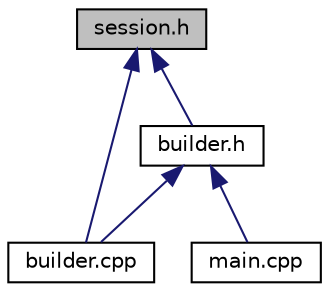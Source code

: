 digraph "session.h"
{
  edge [fontname="Helvetica",fontsize="10",labelfontname="Helvetica",labelfontsize="10"];
  node [fontname="Helvetica",fontsize="10",shape=record];
  Node60 [label="session.h",height=0.2,width=0.4,color="black", fillcolor="grey75", style="filled", fontcolor="black"];
  Node60 -> Node61 [dir="back",color="midnightblue",fontsize="10",style="solid",fontname="Helvetica"];
  Node61 [label="builder.h",height=0.2,width=0.4,color="black", fillcolor="white", style="filled",URL="$builder_8h.html"];
  Node61 -> Node62 [dir="back",color="midnightblue",fontsize="10",style="solid",fontname="Helvetica"];
  Node62 [label="builder.cpp",height=0.2,width=0.4,color="black", fillcolor="white", style="filled",URL="$builder_8cpp.html"];
  Node61 -> Node63 [dir="back",color="midnightblue",fontsize="10",style="solid",fontname="Helvetica"];
  Node63 [label="main.cpp",height=0.2,width=0.4,color="black", fillcolor="white", style="filled",URL="$main_8cpp.html"];
  Node60 -> Node62 [dir="back",color="midnightblue",fontsize="10",style="solid",fontname="Helvetica"];
}
